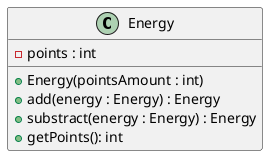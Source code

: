 @startuml
class Energy {
    -points : int
    +Energy(pointsAmount : int)
    +add(energy : Energy) : Energy
    +substract(energy : Energy) : Energy
    +getPoints(): int
}
@enduml
